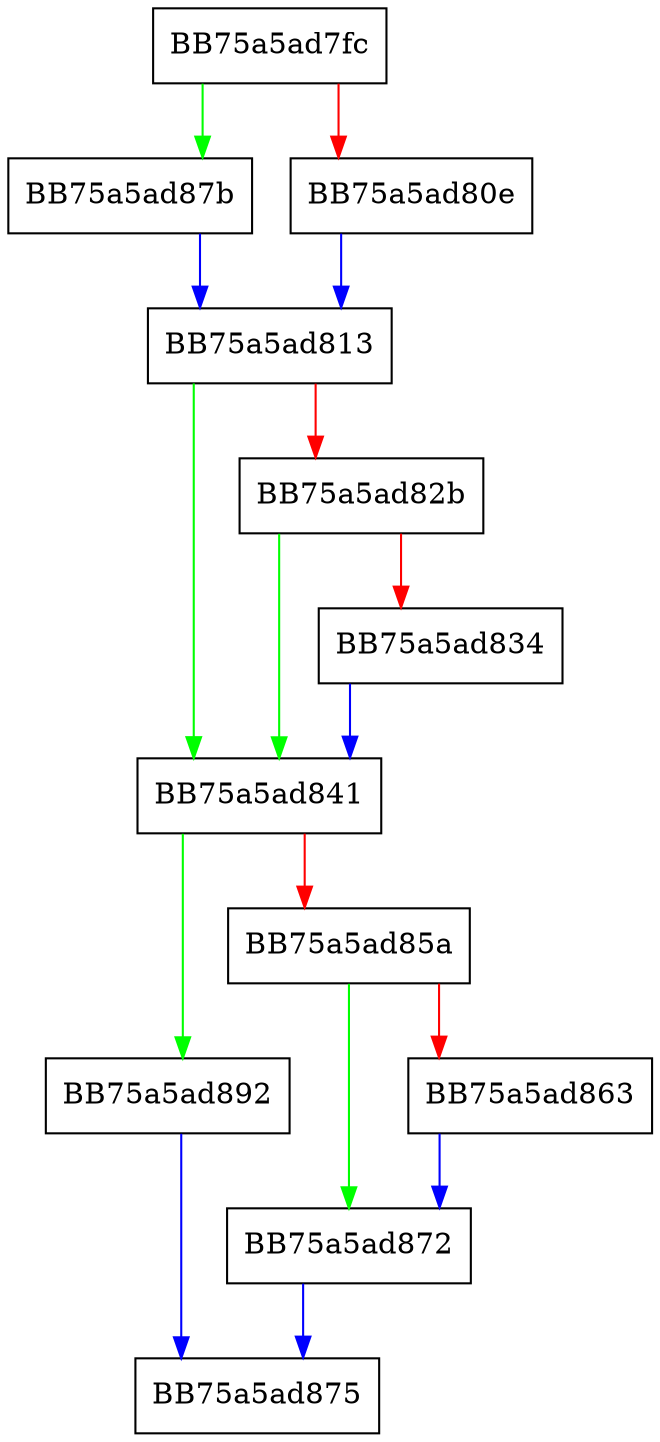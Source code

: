 digraph _Desired_grow_bucket_count {
  node [shape="box"];
  graph [splines=ortho];
  BB75a5ad7fc -> BB75a5ad87b [color="green"];
  BB75a5ad7fc -> BB75a5ad80e [color="red"];
  BB75a5ad80e -> BB75a5ad813 [color="blue"];
  BB75a5ad813 -> BB75a5ad841 [color="green"];
  BB75a5ad813 -> BB75a5ad82b [color="red"];
  BB75a5ad82b -> BB75a5ad841 [color="green"];
  BB75a5ad82b -> BB75a5ad834 [color="red"];
  BB75a5ad834 -> BB75a5ad841 [color="blue"];
  BB75a5ad841 -> BB75a5ad892 [color="green"];
  BB75a5ad841 -> BB75a5ad85a [color="red"];
  BB75a5ad85a -> BB75a5ad872 [color="green"];
  BB75a5ad85a -> BB75a5ad863 [color="red"];
  BB75a5ad863 -> BB75a5ad872 [color="blue"];
  BB75a5ad872 -> BB75a5ad875 [color="blue"];
  BB75a5ad87b -> BB75a5ad813 [color="blue"];
  BB75a5ad892 -> BB75a5ad875 [color="blue"];
}